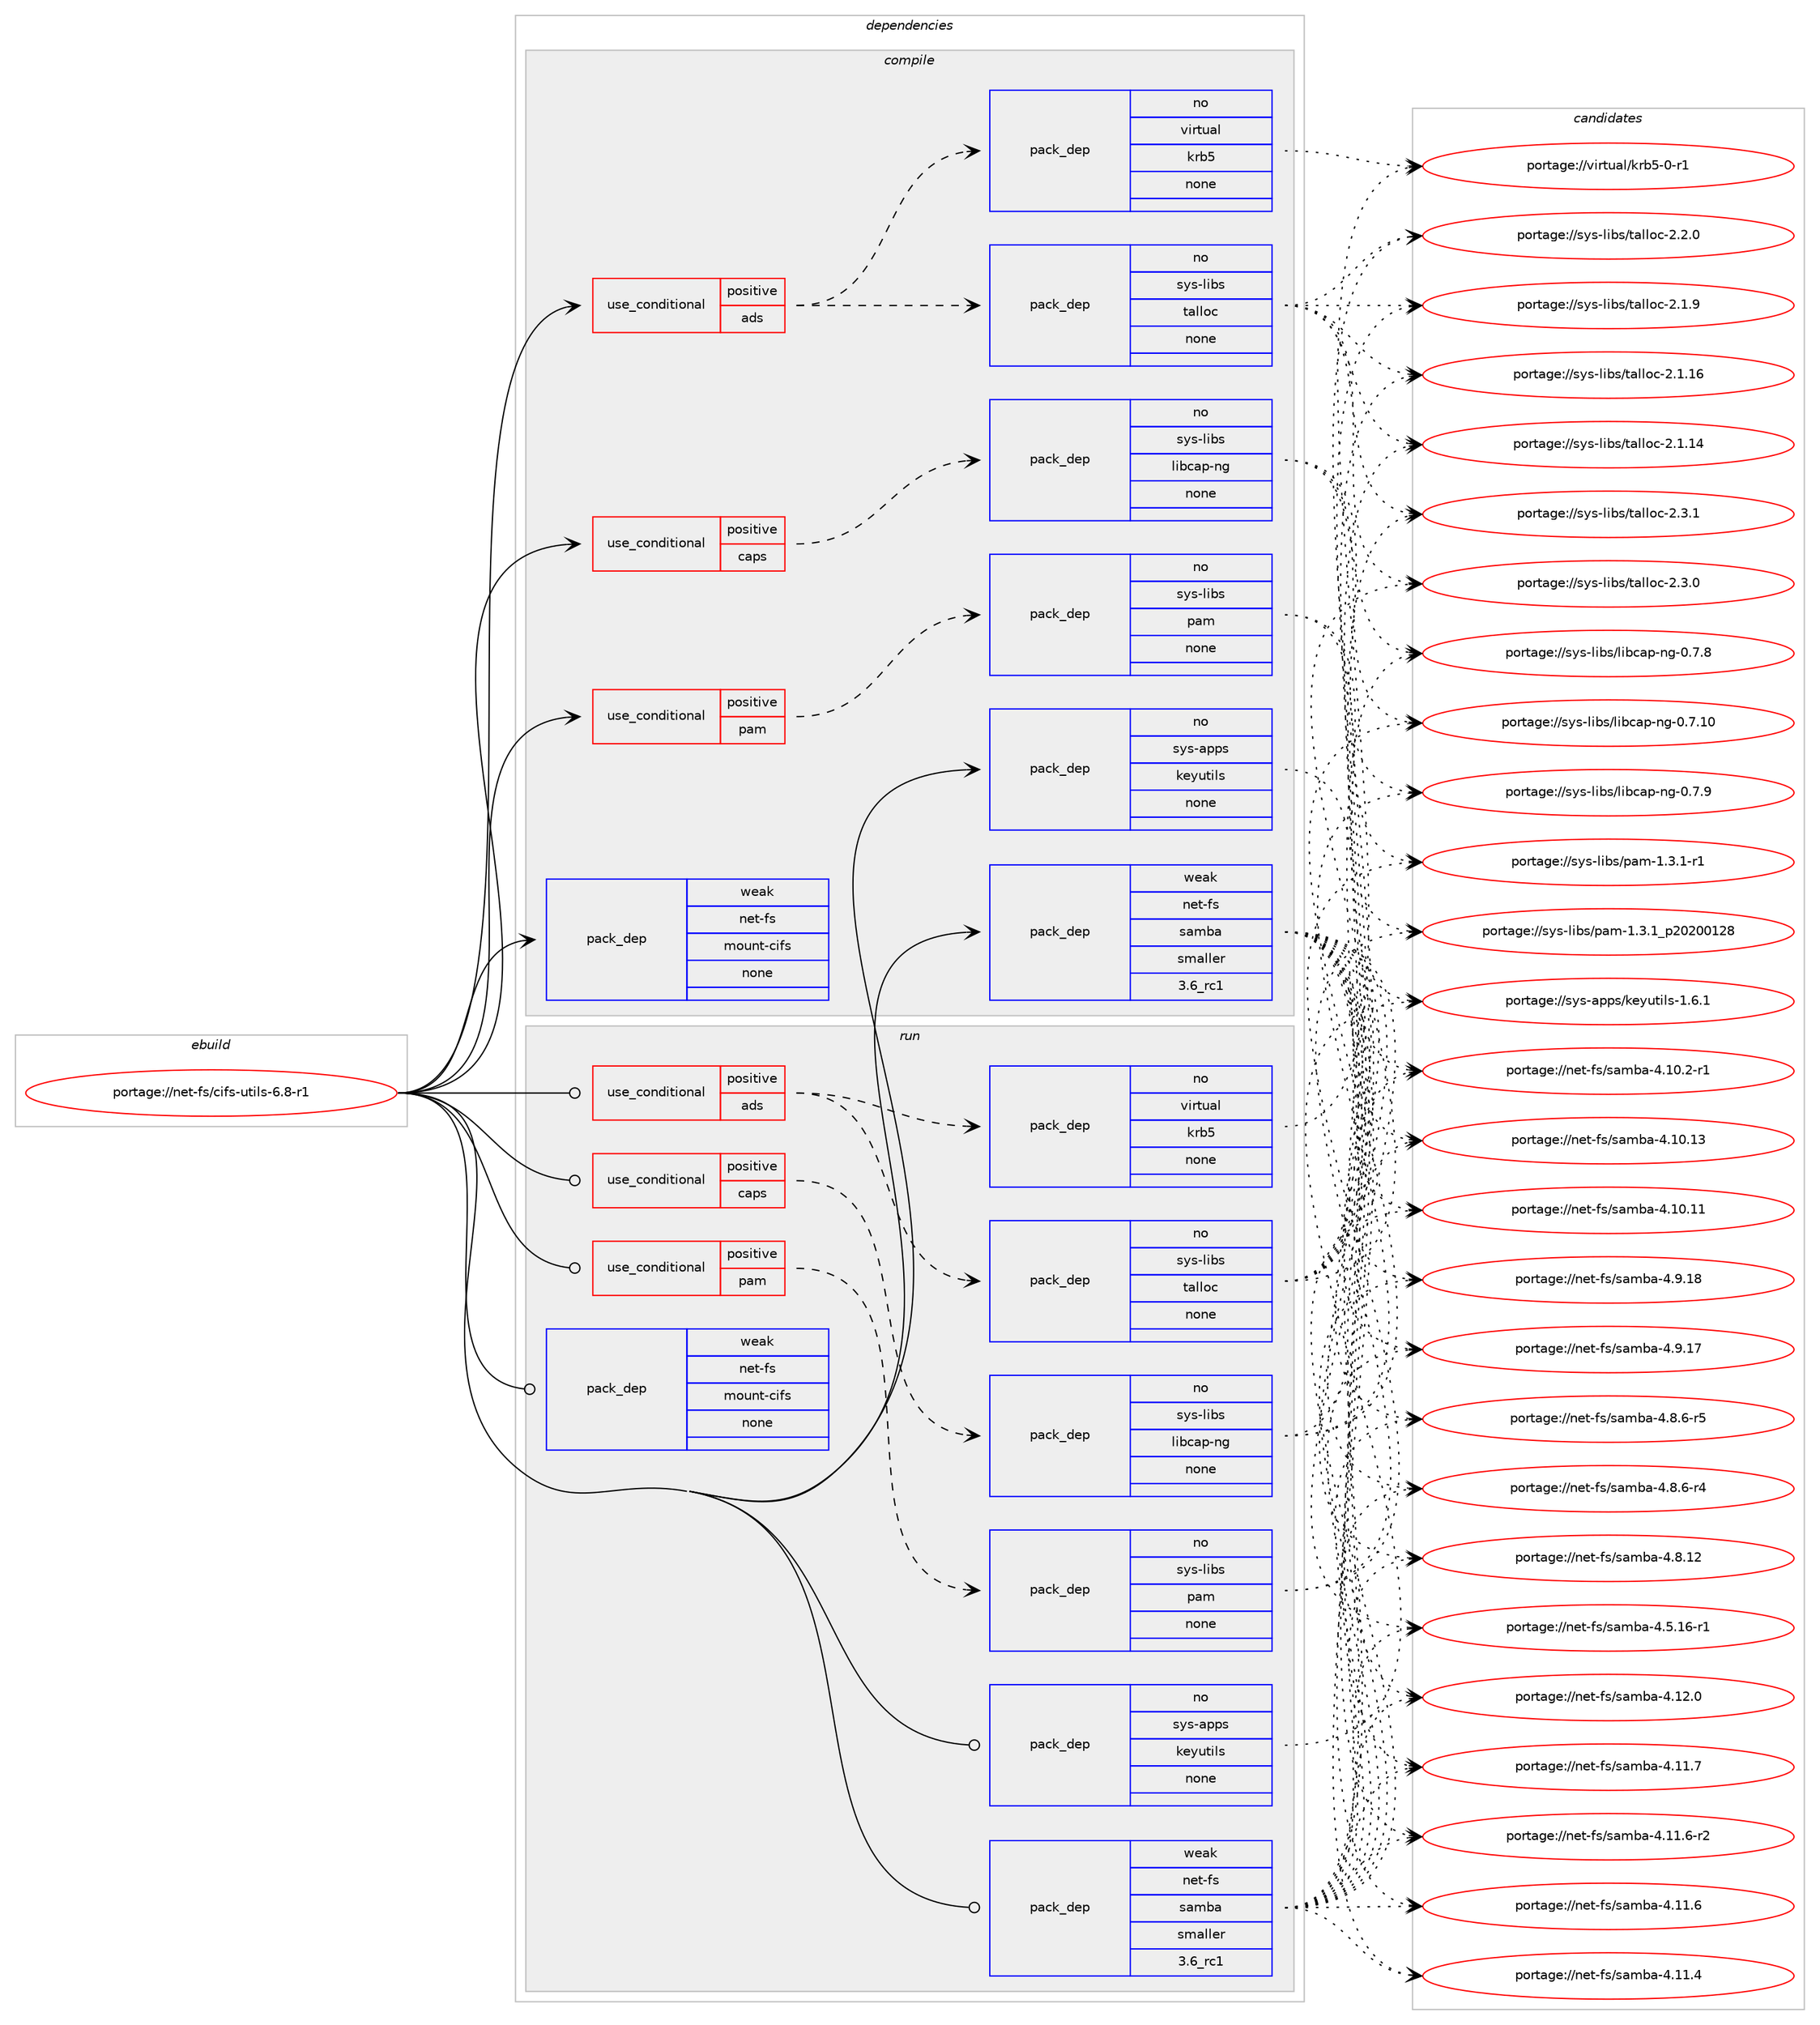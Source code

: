 digraph prolog {

# *************
# Graph options
# *************

newrank=true;
concentrate=true;
compound=true;
graph [rankdir=LR,fontname=Helvetica,fontsize=10,ranksep=1.5];#, ranksep=2.5, nodesep=0.2];
edge  [arrowhead=vee];
node  [fontname=Helvetica,fontsize=10];

# **********
# The ebuild
# **********

subgraph cluster_leftcol {
color=gray;
rank=same;
label=<<i>ebuild</i>>;
id [label="portage://net-fs/cifs-utils-6.8-r1", color=red, width=4, href="../net-fs/cifs-utils-6.8-r1.svg"];
}

# ****************
# The dependencies
# ****************

subgraph cluster_midcol {
color=gray;
label=<<i>dependencies</i>>;
subgraph cluster_compile {
fillcolor="#eeeeee";
style=filled;
label=<<i>compile</i>>;
subgraph cond12628 {
dependency62511 [label=<<TABLE BORDER="0" CELLBORDER="1" CELLSPACING="0" CELLPADDING="4"><TR><TD ROWSPAN="3" CELLPADDING="10">use_conditional</TD></TR><TR><TD>positive</TD></TR><TR><TD>ads</TD></TR></TABLE>>, shape=none, color=red];
subgraph pack48657 {
dependency62512 [label=<<TABLE BORDER="0" CELLBORDER="1" CELLSPACING="0" CELLPADDING="4" WIDTH="220"><TR><TD ROWSPAN="6" CELLPADDING="30">pack_dep</TD></TR><TR><TD WIDTH="110">no</TD></TR><TR><TD>sys-libs</TD></TR><TR><TD>talloc</TD></TR><TR><TD>none</TD></TR><TR><TD></TD></TR></TABLE>>, shape=none, color=blue];
}
dependency62511:e -> dependency62512:w [weight=20,style="dashed",arrowhead="vee"];
subgraph pack48658 {
dependency62513 [label=<<TABLE BORDER="0" CELLBORDER="1" CELLSPACING="0" CELLPADDING="4" WIDTH="220"><TR><TD ROWSPAN="6" CELLPADDING="30">pack_dep</TD></TR><TR><TD WIDTH="110">no</TD></TR><TR><TD>virtual</TD></TR><TR><TD>krb5</TD></TR><TR><TD>none</TD></TR><TR><TD></TD></TR></TABLE>>, shape=none, color=blue];
}
dependency62511:e -> dependency62513:w [weight=20,style="dashed",arrowhead="vee"];
}
id:e -> dependency62511:w [weight=20,style="solid",arrowhead="vee"];
subgraph cond12629 {
dependency62514 [label=<<TABLE BORDER="0" CELLBORDER="1" CELLSPACING="0" CELLPADDING="4"><TR><TD ROWSPAN="3" CELLPADDING="10">use_conditional</TD></TR><TR><TD>positive</TD></TR><TR><TD>caps</TD></TR></TABLE>>, shape=none, color=red];
subgraph pack48659 {
dependency62515 [label=<<TABLE BORDER="0" CELLBORDER="1" CELLSPACING="0" CELLPADDING="4" WIDTH="220"><TR><TD ROWSPAN="6" CELLPADDING="30">pack_dep</TD></TR><TR><TD WIDTH="110">no</TD></TR><TR><TD>sys-libs</TD></TR><TR><TD>libcap-ng</TD></TR><TR><TD>none</TD></TR><TR><TD></TD></TR></TABLE>>, shape=none, color=blue];
}
dependency62514:e -> dependency62515:w [weight=20,style="dashed",arrowhead="vee"];
}
id:e -> dependency62514:w [weight=20,style="solid",arrowhead="vee"];
subgraph cond12630 {
dependency62516 [label=<<TABLE BORDER="0" CELLBORDER="1" CELLSPACING="0" CELLPADDING="4"><TR><TD ROWSPAN="3" CELLPADDING="10">use_conditional</TD></TR><TR><TD>positive</TD></TR><TR><TD>pam</TD></TR></TABLE>>, shape=none, color=red];
subgraph pack48660 {
dependency62517 [label=<<TABLE BORDER="0" CELLBORDER="1" CELLSPACING="0" CELLPADDING="4" WIDTH="220"><TR><TD ROWSPAN="6" CELLPADDING="30">pack_dep</TD></TR><TR><TD WIDTH="110">no</TD></TR><TR><TD>sys-libs</TD></TR><TR><TD>pam</TD></TR><TR><TD>none</TD></TR><TR><TD></TD></TR></TABLE>>, shape=none, color=blue];
}
dependency62516:e -> dependency62517:w [weight=20,style="dashed",arrowhead="vee"];
}
id:e -> dependency62516:w [weight=20,style="solid",arrowhead="vee"];
subgraph pack48661 {
dependency62518 [label=<<TABLE BORDER="0" CELLBORDER="1" CELLSPACING="0" CELLPADDING="4" WIDTH="220"><TR><TD ROWSPAN="6" CELLPADDING="30">pack_dep</TD></TR><TR><TD WIDTH="110">no</TD></TR><TR><TD>sys-apps</TD></TR><TR><TD>keyutils</TD></TR><TR><TD>none</TD></TR><TR><TD></TD></TR></TABLE>>, shape=none, color=blue];
}
id:e -> dependency62518:w [weight=20,style="solid",arrowhead="vee"];
subgraph pack48662 {
dependency62519 [label=<<TABLE BORDER="0" CELLBORDER="1" CELLSPACING="0" CELLPADDING="4" WIDTH="220"><TR><TD ROWSPAN="6" CELLPADDING="30">pack_dep</TD></TR><TR><TD WIDTH="110">weak</TD></TR><TR><TD>net-fs</TD></TR><TR><TD>mount-cifs</TD></TR><TR><TD>none</TD></TR><TR><TD></TD></TR></TABLE>>, shape=none, color=blue];
}
id:e -> dependency62519:w [weight=20,style="solid",arrowhead="vee"];
subgraph pack48663 {
dependency62520 [label=<<TABLE BORDER="0" CELLBORDER="1" CELLSPACING="0" CELLPADDING="4" WIDTH="220"><TR><TD ROWSPAN="6" CELLPADDING="30">pack_dep</TD></TR><TR><TD WIDTH="110">weak</TD></TR><TR><TD>net-fs</TD></TR><TR><TD>samba</TD></TR><TR><TD>smaller</TD></TR><TR><TD>3.6_rc1</TD></TR></TABLE>>, shape=none, color=blue];
}
id:e -> dependency62520:w [weight=20,style="solid",arrowhead="vee"];
}
subgraph cluster_compileandrun {
fillcolor="#eeeeee";
style=filled;
label=<<i>compile and run</i>>;
}
subgraph cluster_run {
fillcolor="#eeeeee";
style=filled;
label=<<i>run</i>>;
subgraph cond12631 {
dependency62521 [label=<<TABLE BORDER="0" CELLBORDER="1" CELLSPACING="0" CELLPADDING="4"><TR><TD ROWSPAN="3" CELLPADDING="10">use_conditional</TD></TR><TR><TD>positive</TD></TR><TR><TD>ads</TD></TR></TABLE>>, shape=none, color=red];
subgraph pack48664 {
dependency62522 [label=<<TABLE BORDER="0" CELLBORDER="1" CELLSPACING="0" CELLPADDING="4" WIDTH="220"><TR><TD ROWSPAN="6" CELLPADDING="30">pack_dep</TD></TR><TR><TD WIDTH="110">no</TD></TR><TR><TD>sys-libs</TD></TR><TR><TD>talloc</TD></TR><TR><TD>none</TD></TR><TR><TD></TD></TR></TABLE>>, shape=none, color=blue];
}
dependency62521:e -> dependency62522:w [weight=20,style="dashed",arrowhead="vee"];
subgraph pack48665 {
dependency62523 [label=<<TABLE BORDER="0" CELLBORDER="1" CELLSPACING="0" CELLPADDING="4" WIDTH="220"><TR><TD ROWSPAN="6" CELLPADDING="30">pack_dep</TD></TR><TR><TD WIDTH="110">no</TD></TR><TR><TD>virtual</TD></TR><TR><TD>krb5</TD></TR><TR><TD>none</TD></TR><TR><TD></TD></TR></TABLE>>, shape=none, color=blue];
}
dependency62521:e -> dependency62523:w [weight=20,style="dashed",arrowhead="vee"];
}
id:e -> dependency62521:w [weight=20,style="solid",arrowhead="odot"];
subgraph cond12632 {
dependency62524 [label=<<TABLE BORDER="0" CELLBORDER="1" CELLSPACING="0" CELLPADDING="4"><TR><TD ROWSPAN="3" CELLPADDING="10">use_conditional</TD></TR><TR><TD>positive</TD></TR><TR><TD>caps</TD></TR></TABLE>>, shape=none, color=red];
subgraph pack48666 {
dependency62525 [label=<<TABLE BORDER="0" CELLBORDER="1" CELLSPACING="0" CELLPADDING="4" WIDTH="220"><TR><TD ROWSPAN="6" CELLPADDING="30">pack_dep</TD></TR><TR><TD WIDTH="110">no</TD></TR><TR><TD>sys-libs</TD></TR><TR><TD>libcap-ng</TD></TR><TR><TD>none</TD></TR><TR><TD></TD></TR></TABLE>>, shape=none, color=blue];
}
dependency62524:e -> dependency62525:w [weight=20,style="dashed",arrowhead="vee"];
}
id:e -> dependency62524:w [weight=20,style="solid",arrowhead="odot"];
subgraph cond12633 {
dependency62526 [label=<<TABLE BORDER="0" CELLBORDER="1" CELLSPACING="0" CELLPADDING="4"><TR><TD ROWSPAN="3" CELLPADDING="10">use_conditional</TD></TR><TR><TD>positive</TD></TR><TR><TD>pam</TD></TR></TABLE>>, shape=none, color=red];
subgraph pack48667 {
dependency62527 [label=<<TABLE BORDER="0" CELLBORDER="1" CELLSPACING="0" CELLPADDING="4" WIDTH="220"><TR><TD ROWSPAN="6" CELLPADDING="30">pack_dep</TD></TR><TR><TD WIDTH="110">no</TD></TR><TR><TD>sys-libs</TD></TR><TR><TD>pam</TD></TR><TR><TD>none</TD></TR><TR><TD></TD></TR></TABLE>>, shape=none, color=blue];
}
dependency62526:e -> dependency62527:w [weight=20,style="dashed",arrowhead="vee"];
}
id:e -> dependency62526:w [weight=20,style="solid",arrowhead="odot"];
subgraph pack48668 {
dependency62528 [label=<<TABLE BORDER="0" CELLBORDER="1" CELLSPACING="0" CELLPADDING="4" WIDTH="220"><TR><TD ROWSPAN="6" CELLPADDING="30">pack_dep</TD></TR><TR><TD WIDTH="110">no</TD></TR><TR><TD>sys-apps</TD></TR><TR><TD>keyutils</TD></TR><TR><TD>none</TD></TR><TR><TD></TD></TR></TABLE>>, shape=none, color=blue];
}
id:e -> dependency62528:w [weight=20,style="solid",arrowhead="odot"];
subgraph pack48669 {
dependency62529 [label=<<TABLE BORDER="0" CELLBORDER="1" CELLSPACING="0" CELLPADDING="4" WIDTH="220"><TR><TD ROWSPAN="6" CELLPADDING="30">pack_dep</TD></TR><TR><TD WIDTH="110">weak</TD></TR><TR><TD>net-fs</TD></TR><TR><TD>mount-cifs</TD></TR><TR><TD>none</TD></TR><TR><TD></TD></TR></TABLE>>, shape=none, color=blue];
}
id:e -> dependency62529:w [weight=20,style="solid",arrowhead="odot"];
subgraph pack48670 {
dependency62530 [label=<<TABLE BORDER="0" CELLBORDER="1" CELLSPACING="0" CELLPADDING="4" WIDTH="220"><TR><TD ROWSPAN="6" CELLPADDING="30">pack_dep</TD></TR><TR><TD WIDTH="110">weak</TD></TR><TR><TD>net-fs</TD></TR><TR><TD>samba</TD></TR><TR><TD>smaller</TD></TR><TR><TD>3.6_rc1</TD></TR></TABLE>>, shape=none, color=blue];
}
id:e -> dependency62530:w [weight=20,style="solid",arrowhead="odot"];
}
}

# **************
# The candidates
# **************

subgraph cluster_choices {
rank=same;
color=gray;
label=<<i>candidates</i>>;

subgraph choice48657 {
color=black;
nodesep=1;
choice1151211154510810598115471169710810811199455046514649 [label="portage://sys-libs/talloc-2.3.1", color=red, width=4,href="../sys-libs/talloc-2.3.1.svg"];
choice1151211154510810598115471169710810811199455046514648 [label="portage://sys-libs/talloc-2.3.0", color=red, width=4,href="../sys-libs/talloc-2.3.0.svg"];
choice1151211154510810598115471169710810811199455046504648 [label="portage://sys-libs/talloc-2.2.0", color=red, width=4,href="../sys-libs/talloc-2.2.0.svg"];
choice1151211154510810598115471169710810811199455046494657 [label="portage://sys-libs/talloc-2.1.9", color=red, width=4,href="../sys-libs/talloc-2.1.9.svg"];
choice115121115451081059811547116971081081119945504649464954 [label="portage://sys-libs/talloc-2.1.16", color=red, width=4,href="../sys-libs/talloc-2.1.16.svg"];
choice115121115451081059811547116971081081119945504649464952 [label="portage://sys-libs/talloc-2.1.14", color=red, width=4,href="../sys-libs/talloc-2.1.14.svg"];
dependency62512:e -> choice1151211154510810598115471169710810811199455046514649:w [style=dotted,weight="100"];
dependency62512:e -> choice1151211154510810598115471169710810811199455046514648:w [style=dotted,weight="100"];
dependency62512:e -> choice1151211154510810598115471169710810811199455046504648:w [style=dotted,weight="100"];
dependency62512:e -> choice1151211154510810598115471169710810811199455046494657:w [style=dotted,weight="100"];
dependency62512:e -> choice115121115451081059811547116971081081119945504649464954:w [style=dotted,weight="100"];
dependency62512:e -> choice115121115451081059811547116971081081119945504649464952:w [style=dotted,weight="100"];
}
subgraph choice48658 {
color=black;
nodesep=1;
choice1181051141161179710847107114985345484511449 [label="portage://virtual/krb5-0-r1", color=red, width=4,href="../virtual/krb5-0-r1.svg"];
dependency62513:e -> choice1181051141161179710847107114985345484511449:w [style=dotted,weight="100"];
}
subgraph choice48659 {
color=black;
nodesep=1;
choice11512111545108105981154710810598999711245110103454846554657 [label="portage://sys-libs/libcap-ng-0.7.9", color=red, width=4,href="../sys-libs/libcap-ng-0.7.9.svg"];
choice11512111545108105981154710810598999711245110103454846554656 [label="portage://sys-libs/libcap-ng-0.7.8", color=red, width=4,href="../sys-libs/libcap-ng-0.7.8.svg"];
choice1151211154510810598115471081059899971124511010345484655464948 [label="portage://sys-libs/libcap-ng-0.7.10", color=red, width=4,href="../sys-libs/libcap-ng-0.7.10.svg"];
dependency62515:e -> choice11512111545108105981154710810598999711245110103454846554657:w [style=dotted,weight="100"];
dependency62515:e -> choice11512111545108105981154710810598999711245110103454846554656:w [style=dotted,weight="100"];
dependency62515:e -> choice1151211154510810598115471081059899971124511010345484655464948:w [style=dotted,weight="100"];
}
subgraph choice48660 {
color=black;
nodesep=1;
choice11512111545108105981154711297109454946514649951125048504848495056 [label="portage://sys-libs/pam-1.3.1_p20200128", color=red, width=4,href="../sys-libs/pam-1.3.1_p20200128.svg"];
choice115121115451081059811547112971094549465146494511449 [label="portage://sys-libs/pam-1.3.1-r1", color=red, width=4,href="../sys-libs/pam-1.3.1-r1.svg"];
dependency62517:e -> choice11512111545108105981154711297109454946514649951125048504848495056:w [style=dotted,weight="100"];
dependency62517:e -> choice115121115451081059811547112971094549465146494511449:w [style=dotted,weight="100"];
}
subgraph choice48661 {
color=black;
nodesep=1;
choice115121115459711211211547107101121117116105108115454946544649 [label="portage://sys-apps/keyutils-1.6.1", color=red, width=4,href="../sys-apps/keyutils-1.6.1.svg"];
dependency62518:e -> choice115121115459711211211547107101121117116105108115454946544649:w [style=dotted,weight="100"];
}
subgraph choice48662 {
color=black;
nodesep=1;
}
subgraph choice48663 {
color=black;
nodesep=1;
choice110101116451021154711597109989745524657464956 [label="portage://net-fs/samba-4.9.18", color=red, width=4,href="../net-fs/samba-4.9.18.svg"];
choice110101116451021154711597109989745524657464955 [label="portage://net-fs/samba-4.9.17", color=red, width=4,href="../net-fs/samba-4.9.17.svg"];
choice11010111645102115471159710998974552465646544511453 [label="portage://net-fs/samba-4.8.6-r5", color=red, width=4,href="../net-fs/samba-4.8.6-r5.svg"];
choice11010111645102115471159710998974552465646544511452 [label="portage://net-fs/samba-4.8.6-r4", color=red, width=4,href="../net-fs/samba-4.8.6-r4.svg"];
choice110101116451021154711597109989745524656464950 [label="portage://net-fs/samba-4.8.12", color=red, width=4,href="../net-fs/samba-4.8.12.svg"];
choice1101011164510211547115971099897455246534649544511449 [label="portage://net-fs/samba-4.5.16-r1", color=red, width=4,href="../net-fs/samba-4.5.16-r1.svg"];
choice110101116451021154711597109989745524649504648 [label="portage://net-fs/samba-4.12.0", color=red, width=4,href="../net-fs/samba-4.12.0.svg"];
choice110101116451021154711597109989745524649494655 [label="portage://net-fs/samba-4.11.7", color=red, width=4,href="../net-fs/samba-4.11.7.svg"];
choice1101011164510211547115971099897455246494946544511450 [label="portage://net-fs/samba-4.11.6-r2", color=red, width=4,href="../net-fs/samba-4.11.6-r2.svg"];
choice110101116451021154711597109989745524649494654 [label="portage://net-fs/samba-4.11.6", color=red, width=4,href="../net-fs/samba-4.11.6.svg"];
choice110101116451021154711597109989745524649494652 [label="portage://net-fs/samba-4.11.4", color=red, width=4,href="../net-fs/samba-4.11.4.svg"];
choice1101011164510211547115971099897455246494846504511449 [label="portage://net-fs/samba-4.10.2-r1", color=red, width=4,href="../net-fs/samba-4.10.2-r1.svg"];
choice11010111645102115471159710998974552464948464951 [label="portage://net-fs/samba-4.10.13", color=red, width=4,href="../net-fs/samba-4.10.13.svg"];
choice11010111645102115471159710998974552464948464949 [label="portage://net-fs/samba-4.10.11", color=red, width=4,href="../net-fs/samba-4.10.11.svg"];
dependency62520:e -> choice110101116451021154711597109989745524657464956:w [style=dotted,weight="100"];
dependency62520:e -> choice110101116451021154711597109989745524657464955:w [style=dotted,weight="100"];
dependency62520:e -> choice11010111645102115471159710998974552465646544511453:w [style=dotted,weight="100"];
dependency62520:e -> choice11010111645102115471159710998974552465646544511452:w [style=dotted,weight="100"];
dependency62520:e -> choice110101116451021154711597109989745524656464950:w [style=dotted,weight="100"];
dependency62520:e -> choice1101011164510211547115971099897455246534649544511449:w [style=dotted,weight="100"];
dependency62520:e -> choice110101116451021154711597109989745524649504648:w [style=dotted,weight="100"];
dependency62520:e -> choice110101116451021154711597109989745524649494655:w [style=dotted,weight="100"];
dependency62520:e -> choice1101011164510211547115971099897455246494946544511450:w [style=dotted,weight="100"];
dependency62520:e -> choice110101116451021154711597109989745524649494654:w [style=dotted,weight="100"];
dependency62520:e -> choice110101116451021154711597109989745524649494652:w [style=dotted,weight="100"];
dependency62520:e -> choice1101011164510211547115971099897455246494846504511449:w [style=dotted,weight="100"];
dependency62520:e -> choice11010111645102115471159710998974552464948464951:w [style=dotted,weight="100"];
dependency62520:e -> choice11010111645102115471159710998974552464948464949:w [style=dotted,weight="100"];
}
subgraph choice48664 {
color=black;
nodesep=1;
choice1151211154510810598115471169710810811199455046514649 [label="portage://sys-libs/talloc-2.3.1", color=red, width=4,href="../sys-libs/talloc-2.3.1.svg"];
choice1151211154510810598115471169710810811199455046514648 [label="portage://sys-libs/talloc-2.3.0", color=red, width=4,href="../sys-libs/talloc-2.3.0.svg"];
choice1151211154510810598115471169710810811199455046504648 [label="portage://sys-libs/talloc-2.2.0", color=red, width=4,href="../sys-libs/talloc-2.2.0.svg"];
choice1151211154510810598115471169710810811199455046494657 [label="portage://sys-libs/talloc-2.1.9", color=red, width=4,href="../sys-libs/talloc-2.1.9.svg"];
choice115121115451081059811547116971081081119945504649464954 [label="portage://sys-libs/talloc-2.1.16", color=red, width=4,href="../sys-libs/talloc-2.1.16.svg"];
choice115121115451081059811547116971081081119945504649464952 [label="portage://sys-libs/talloc-2.1.14", color=red, width=4,href="../sys-libs/talloc-2.1.14.svg"];
dependency62522:e -> choice1151211154510810598115471169710810811199455046514649:w [style=dotted,weight="100"];
dependency62522:e -> choice1151211154510810598115471169710810811199455046514648:w [style=dotted,weight="100"];
dependency62522:e -> choice1151211154510810598115471169710810811199455046504648:w [style=dotted,weight="100"];
dependency62522:e -> choice1151211154510810598115471169710810811199455046494657:w [style=dotted,weight="100"];
dependency62522:e -> choice115121115451081059811547116971081081119945504649464954:w [style=dotted,weight="100"];
dependency62522:e -> choice115121115451081059811547116971081081119945504649464952:w [style=dotted,weight="100"];
}
subgraph choice48665 {
color=black;
nodesep=1;
choice1181051141161179710847107114985345484511449 [label="portage://virtual/krb5-0-r1", color=red, width=4,href="../virtual/krb5-0-r1.svg"];
dependency62523:e -> choice1181051141161179710847107114985345484511449:w [style=dotted,weight="100"];
}
subgraph choice48666 {
color=black;
nodesep=1;
choice11512111545108105981154710810598999711245110103454846554657 [label="portage://sys-libs/libcap-ng-0.7.9", color=red, width=4,href="../sys-libs/libcap-ng-0.7.9.svg"];
choice11512111545108105981154710810598999711245110103454846554656 [label="portage://sys-libs/libcap-ng-0.7.8", color=red, width=4,href="../sys-libs/libcap-ng-0.7.8.svg"];
choice1151211154510810598115471081059899971124511010345484655464948 [label="portage://sys-libs/libcap-ng-0.7.10", color=red, width=4,href="../sys-libs/libcap-ng-0.7.10.svg"];
dependency62525:e -> choice11512111545108105981154710810598999711245110103454846554657:w [style=dotted,weight="100"];
dependency62525:e -> choice11512111545108105981154710810598999711245110103454846554656:w [style=dotted,weight="100"];
dependency62525:e -> choice1151211154510810598115471081059899971124511010345484655464948:w [style=dotted,weight="100"];
}
subgraph choice48667 {
color=black;
nodesep=1;
choice11512111545108105981154711297109454946514649951125048504848495056 [label="portage://sys-libs/pam-1.3.1_p20200128", color=red, width=4,href="../sys-libs/pam-1.3.1_p20200128.svg"];
choice115121115451081059811547112971094549465146494511449 [label="portage://sys-libs/pam-1.3.1-r1", color=red, width=4,href="../sys-libs/pam-1.3.1-r1.svg"];
dependency62527:e -> choice11512111545108105981154711297109454946514649951125048504848495056:w [style=dotted,weight="100"];
dependency62527:e -> choice115121115451081059811547112971094549465146494511449:w [style=dotted,weight="100"];
}
subgraph choice48668 {
color=black;
nodesep=1;
choice115121115459711211211547107101121117116105108115454946544649 [label="portage://sys-apps/keyutils-1.6.1", color=red, width=4,href="../sys-apps/keyutils-1.6.1.svg"];
dependency62528:e -> choice115121115459711211211547107101121117116105108115454946544649:w [style=dotted,weight="100"];
}
subgraph choice48669 {
color=black;
nodesep=1;
}
subgraph choice48670 {
color=black;
nodesep=1;
choice110101116451021154711597109989745524657464956 [label="portage://net-fs/samba-4.9.18", color=red, width=4,href="../net-fs/samba-4.9.18.svg"];
choice110101116451021154711597109989745524657464955 [label="portage://net-fs/samba-4.9.17", color=red, width=4,href="../net-fs/samba-4.9.17.svg"];
choice11010111645102115471159710998974552465646544511453 [label="portage://net-fs/samba-4.8.6-r5", color=red, width=4,href="../net-fs/samba-4.8.6-r5.svg"];
choice11010111645102115471159710998974552465646544511452 [label="portage://net-fs/samba-4.8.6-r4", color=red, width=4,href="../net-fs/samba-4.8.6-r4.svg"];
choice110101116451021154711597109989745524656464950 [label="portage://net-fs/samba-4.8.12", color=red, width=4,href="../net-fs/samba-4.8.12.svg"];
choice1101011164510211547115971099897455246534649544511449 [label="portage://net-fs/samba-4.5.16-r1", color=red, width=4,href="../net-fs/samba-4.5.16-r1.svg"];
choice110101116451021154711597109989745524649504648 [label="portage://net-fs/samba-4.12.0", color=red, width=4,href="../net-fs/samba-4.12.0.svg"];
choice110101116451021154711597109989745524649494655 [label="portage://net-fs/samba-4.11.7", color=red, width=4,href="../net-fs/samba-4.11.7.svg"];
choice1101011164510211547115971099897455246494946544511450 [label="portage://net-fs/samba-4.11.6-r2", color=red, width=4,href="../net-fs/samba-4.11.6-r2.svg"];
choice110101116451021154711597109989745524649494654 [label="portage://net-fs/samba-4.11.6", color=red, width=4,href="../net-fs/samba-4.11.6.svg"];
choice110101116451021154711597109989745524649494652 [label="portage://net-fs/samba-4.11.4", color=red, width=4,href="../net-fs/samba-4.11.4.svg"];
choice1101011164510211547115971099897455246494846504511449 [label="portage://net-fs/samba-4.10.2-r1", color=red, width=4,href="../net-fs/samba-4.10.2-r1.svg"];
choice11010111645102115471159710998974552464948464951 [label="portage://net-fs/samba-4.10.13", color=red, width=4,href="../net-fs/samba-4.10.13.svg"];
choice11010111645102115471159710998974552464948464949 [label="portage://net-fs/samba-4.10.11", color=red, width=4,href="../net-fs/samba-4.10.11.svg"];
dependency62530:e -> choice110101116451021154711597109989745524657464956:w [style=dotted,weight="100"];
dependency62530:e -> choice110101116451021154711597109989745524657464955:w [style=dotted,weight="100"];
dependency62530:e -> choice11010111645102115471159710998974552465646544511453:w [style=dotted,weight="100"];
dependency62530:e -> choice11010111645102115471159710998974552465646544511452:w [style=dotted,weight="100"];
dependency62530:e -> choice110101116451021154711597109989745524656464950:w [style=dotted,weight="100"];
dependency62530:e -> choice1101011164510211547115971099897455246534649544511449:w [style=dotted,weight="100"];
dependency62530:e -> choice110101116451021154711597109989745524649504648:w [style=dotted,weight="100"];
dependency62530:e -> choice110101116451021154711597109989745524649494655:w [style=dotted,weight="100"];
dependency62530:e -> choice1101011164510211547115971099897455246494946544511450:w [style=dotted,weight="100"];
dependency62530:e -> choice110101116451021154711597109989745524649494654:w [style=dotted,weight="100"];
dependency62530:e -> choice110101116451021154711597109989745524649494652:w [style=dotted,weight="100"];
dependency62530:e -> choice1101011164510211547115971099897455246494846504511449:w [style=dotted,weight="100"];
dependency62530:e -> choice11010111645102115471159710998974552464948464951:w [style=dotted,weight="100"];
dependency62530:e -> choice11010111645102115471159710998974552464948464949:w [style=dotted,weight="100"];
}
}

}
